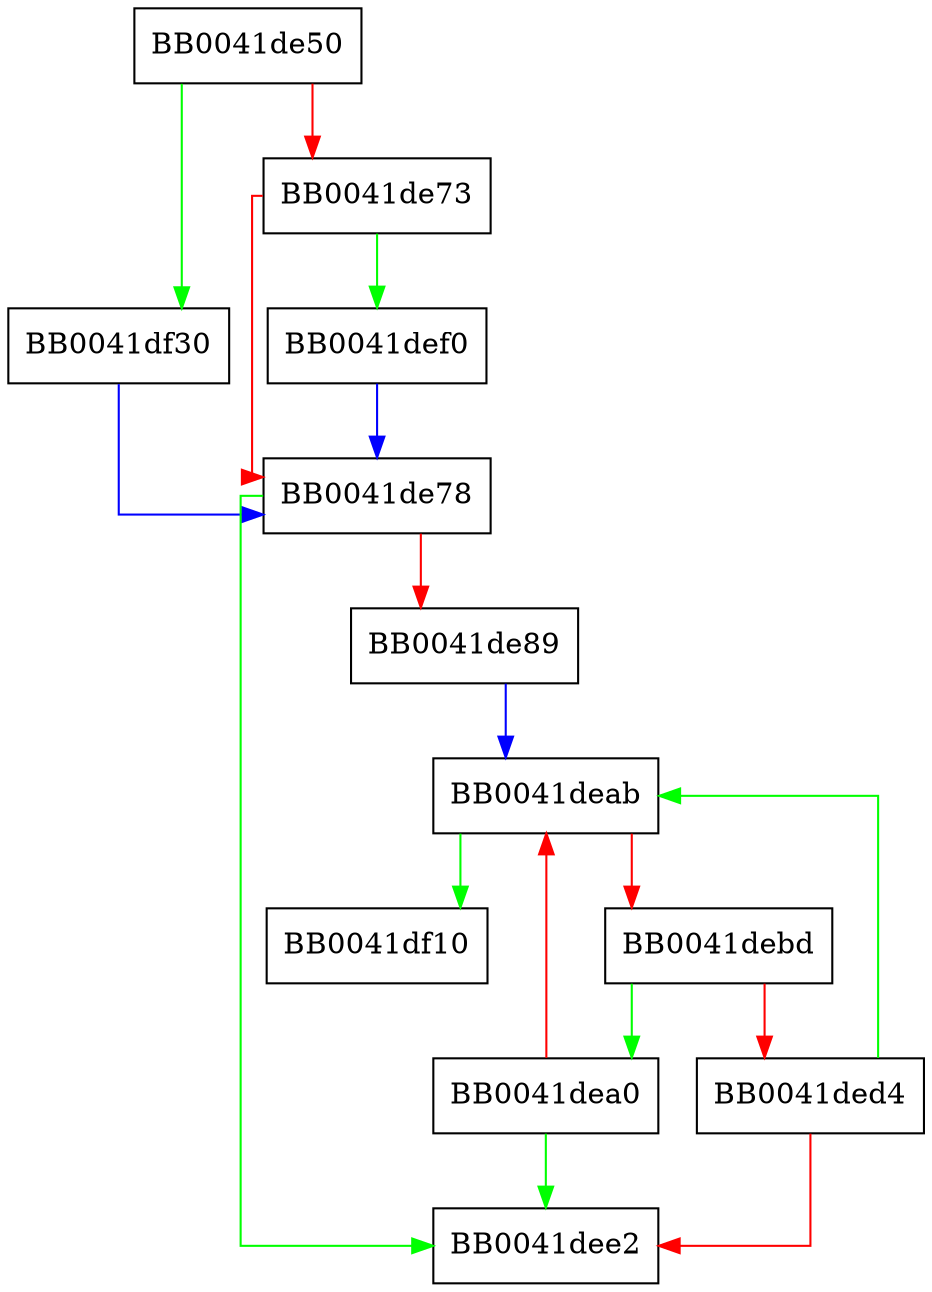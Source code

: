 digraph set_hex {
  node [shape="box"];
  graph [splines=ortho];
  BB0041de50 -> BB0041df30 [color="green"];
  BB0041de50 -> BB0041de73 [color="red"];
  BB0041de73 -> BB0041def0 [color="green"];
  BB0041de73 -> BB0041de78 [color="red"];
  BB0041de78 -> BB0041dee2 [color="green"];
  BB0041de78 -> BB0041de89 [color="red"];
  BB0041de89 -> BB0041deab [color="blue"];
  BB0041dea0 -> BB0041dee2 [color="green"];
  BB0041dea0 -> BB0041deab [color="red"];
  BB0041deab -> BB0041df10 [color="green"];
  BB0041deab -> BB0041debd [color="red"];
  BB0041debd -> BB0041dea0 [color="green"];
  BB0041debd -> BB0041ded4 [color="red"];
  BB0041ded4 -> BB0041deab [color="green"];
  BB0041ded4 -> BB0041dee2 [color="red"];
  BB0041def0 -> BB0041de78 [color="blue"];
  BB0041df30 -> BB0041de78 [color="blue"];
}